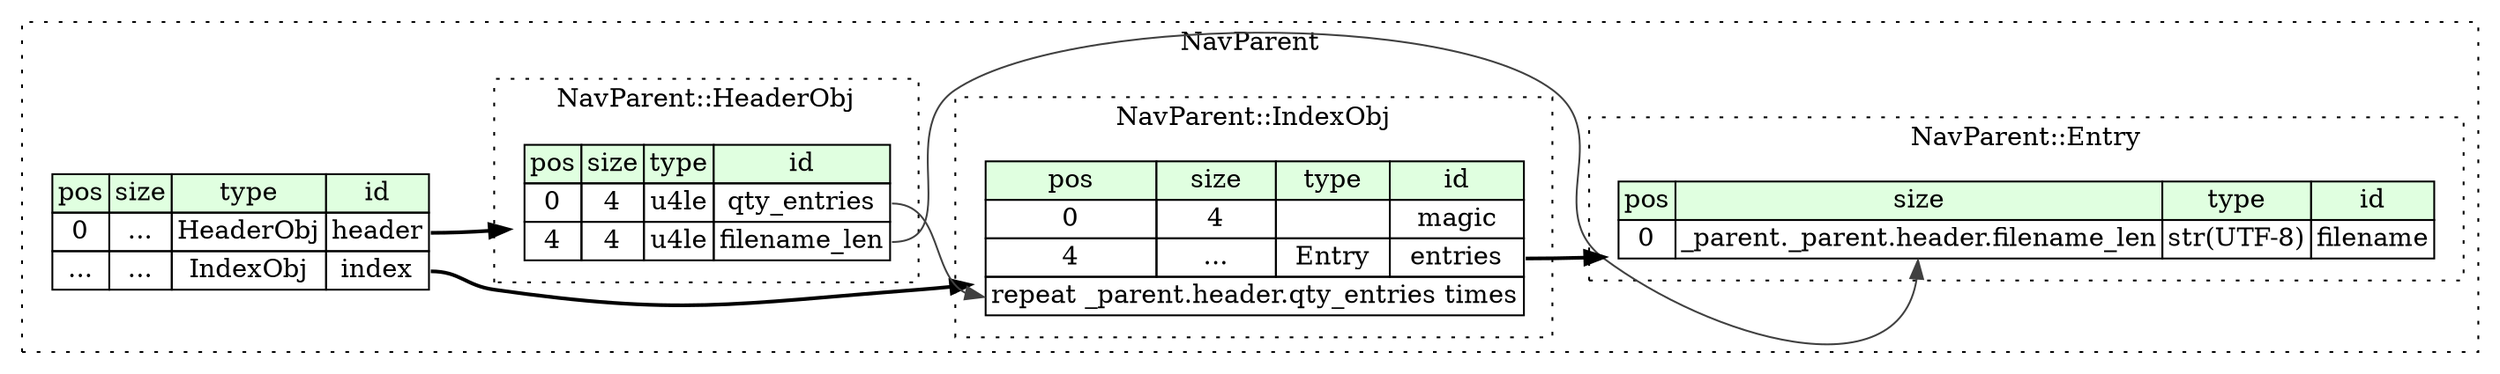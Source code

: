 digraph {
	rankdir=LR;
	node [shape=plaintext];
	subgraph cluster__nav_parent {
		label="NavParent";
		graph[style=dotted];

		nav_parent__seq [label=<<TABLE BORDER="0" CELLBORDER="1" CELLSPACING="0">
			<TR><TD BGCOLOR="#E0FFE0">pos</TD><TD BGCOLOR="#E0FFE0">size</TD><TD BGCOLOR="#E0FFE0">type</TD><TD BGCOLOR="#E0FFE0">id</TD></TR>
			<TR><TD PORT="header_pos">0</TD><TD PORT="header_size">...</TD><TD>HeaderObj</TD><TD PORT="header_type">header</TD></TR>
			<TR><TD PORT="index_pos">...</TD><TD PORT="index_size">...</TD><TD>IndexObj</TD><TD PORT="index_type">index</TD></TR>
		</TABLE>>];
		subgraph cluster__header_obj {
			label="NavParent::HeaderObj";
			graph[style=dotted];

			header_obj__seq [label=<<TABLE BORDER="0" CELLBORDER="1" CELLSPACING="0">
				<TR><TD BGCOLOR="#E0FFE0">pos</TD><TD BGCOLOR="#E0FFE0">size</TD><TD BGCOLOR="#E0FFE0">type</TD><TD BGCOLOR="#E0FFE0">id</TD></TR>
				<TR><TD PORT="qty_entries_pos">0</TD><TD PORT="qty_entries_size">4</TD><TD>u4le</TD><TD PORT="qty_entries_type">qty_entries</TD></TR>
				<TR><TD PORT="filename_len_pos">4</TD><TD PORT="filename_len_size">4</TD><TD>u4le</TD><TD PORT="filename_len_type">filename_len</TD></TR>
			</TABLE>>];
		}
		subgraph cluster__index_obj {
			label="NavParent::IndexObj";
			graph[style=dotted];

			index_obj__seq [label=<<TABLE BORDER="0" CELLBORDER="1" CELLSPACING="0">
				<TR><TD BGCOLOR="#E0FFE0">pos</TD><TD BGCOLOR="#E0FFE0">size</TD><TD BGCOLOR="#E0FFE0">type</TD><TD BGCOLOR="#E0FFE0">id</TD></TR>
				<TR><TD PORT="magic_pos">0</TD><TD PORT="magic_size">4</TD><TD></TD><TD PORT="magic_type">magic</TD></TR>
				<TR><TD PORT="entries_pos">4</TD><TD PORT="entries_size">...</TD><TD>Entry</TD><TD PORT="entries_type">entries</TD></TR>
				<TR><TD COLSPAN="4" PORT="entries__repeat">repeat _parent.header.qty_entries times</TD></TR>
			</TABLE>>];
		}
		subgraph cluster__entry {
			label="NavParent::Entry";
			graph[style=dotted];

			entry__seq [label=<<TABLE BORDER="0" CELLBORDER="1" CELLSPACING="0">
				<TR><TD BGCOLOR="#E0FFE0">pos</TD><TD BGCOLOR="#E0FFE0">size</TD><TD BGCOLOR="#E0FFE0">type</TD><TD BGCOLOR="#E0FFE0">id</TD></TR>
				<TR><TD PORT="filename_pos">0</TD><TD PORT="filename_size">_parent._parent.header.filename_len</TD><TD>str(UTF-8)</TD><TD PORT="filename_type">filename</TD></TR>
			</TABLE>>];
		}
	}
	nav_parent__seq:header_type -> header_obj__seq [style=bold];
	nav_parent__seq:index_type -> index_obj__seq [style=bold];
	index_obj__seq:entries_type -> entry__seq [style=bold];
	header_obj__seq:qty_entries_type -> index_obj__seq:entries__repeat [color="#404040"];
	header_obj__seq:filename_len_type -> entry__seq:filename_size [color="#404040"];
}
